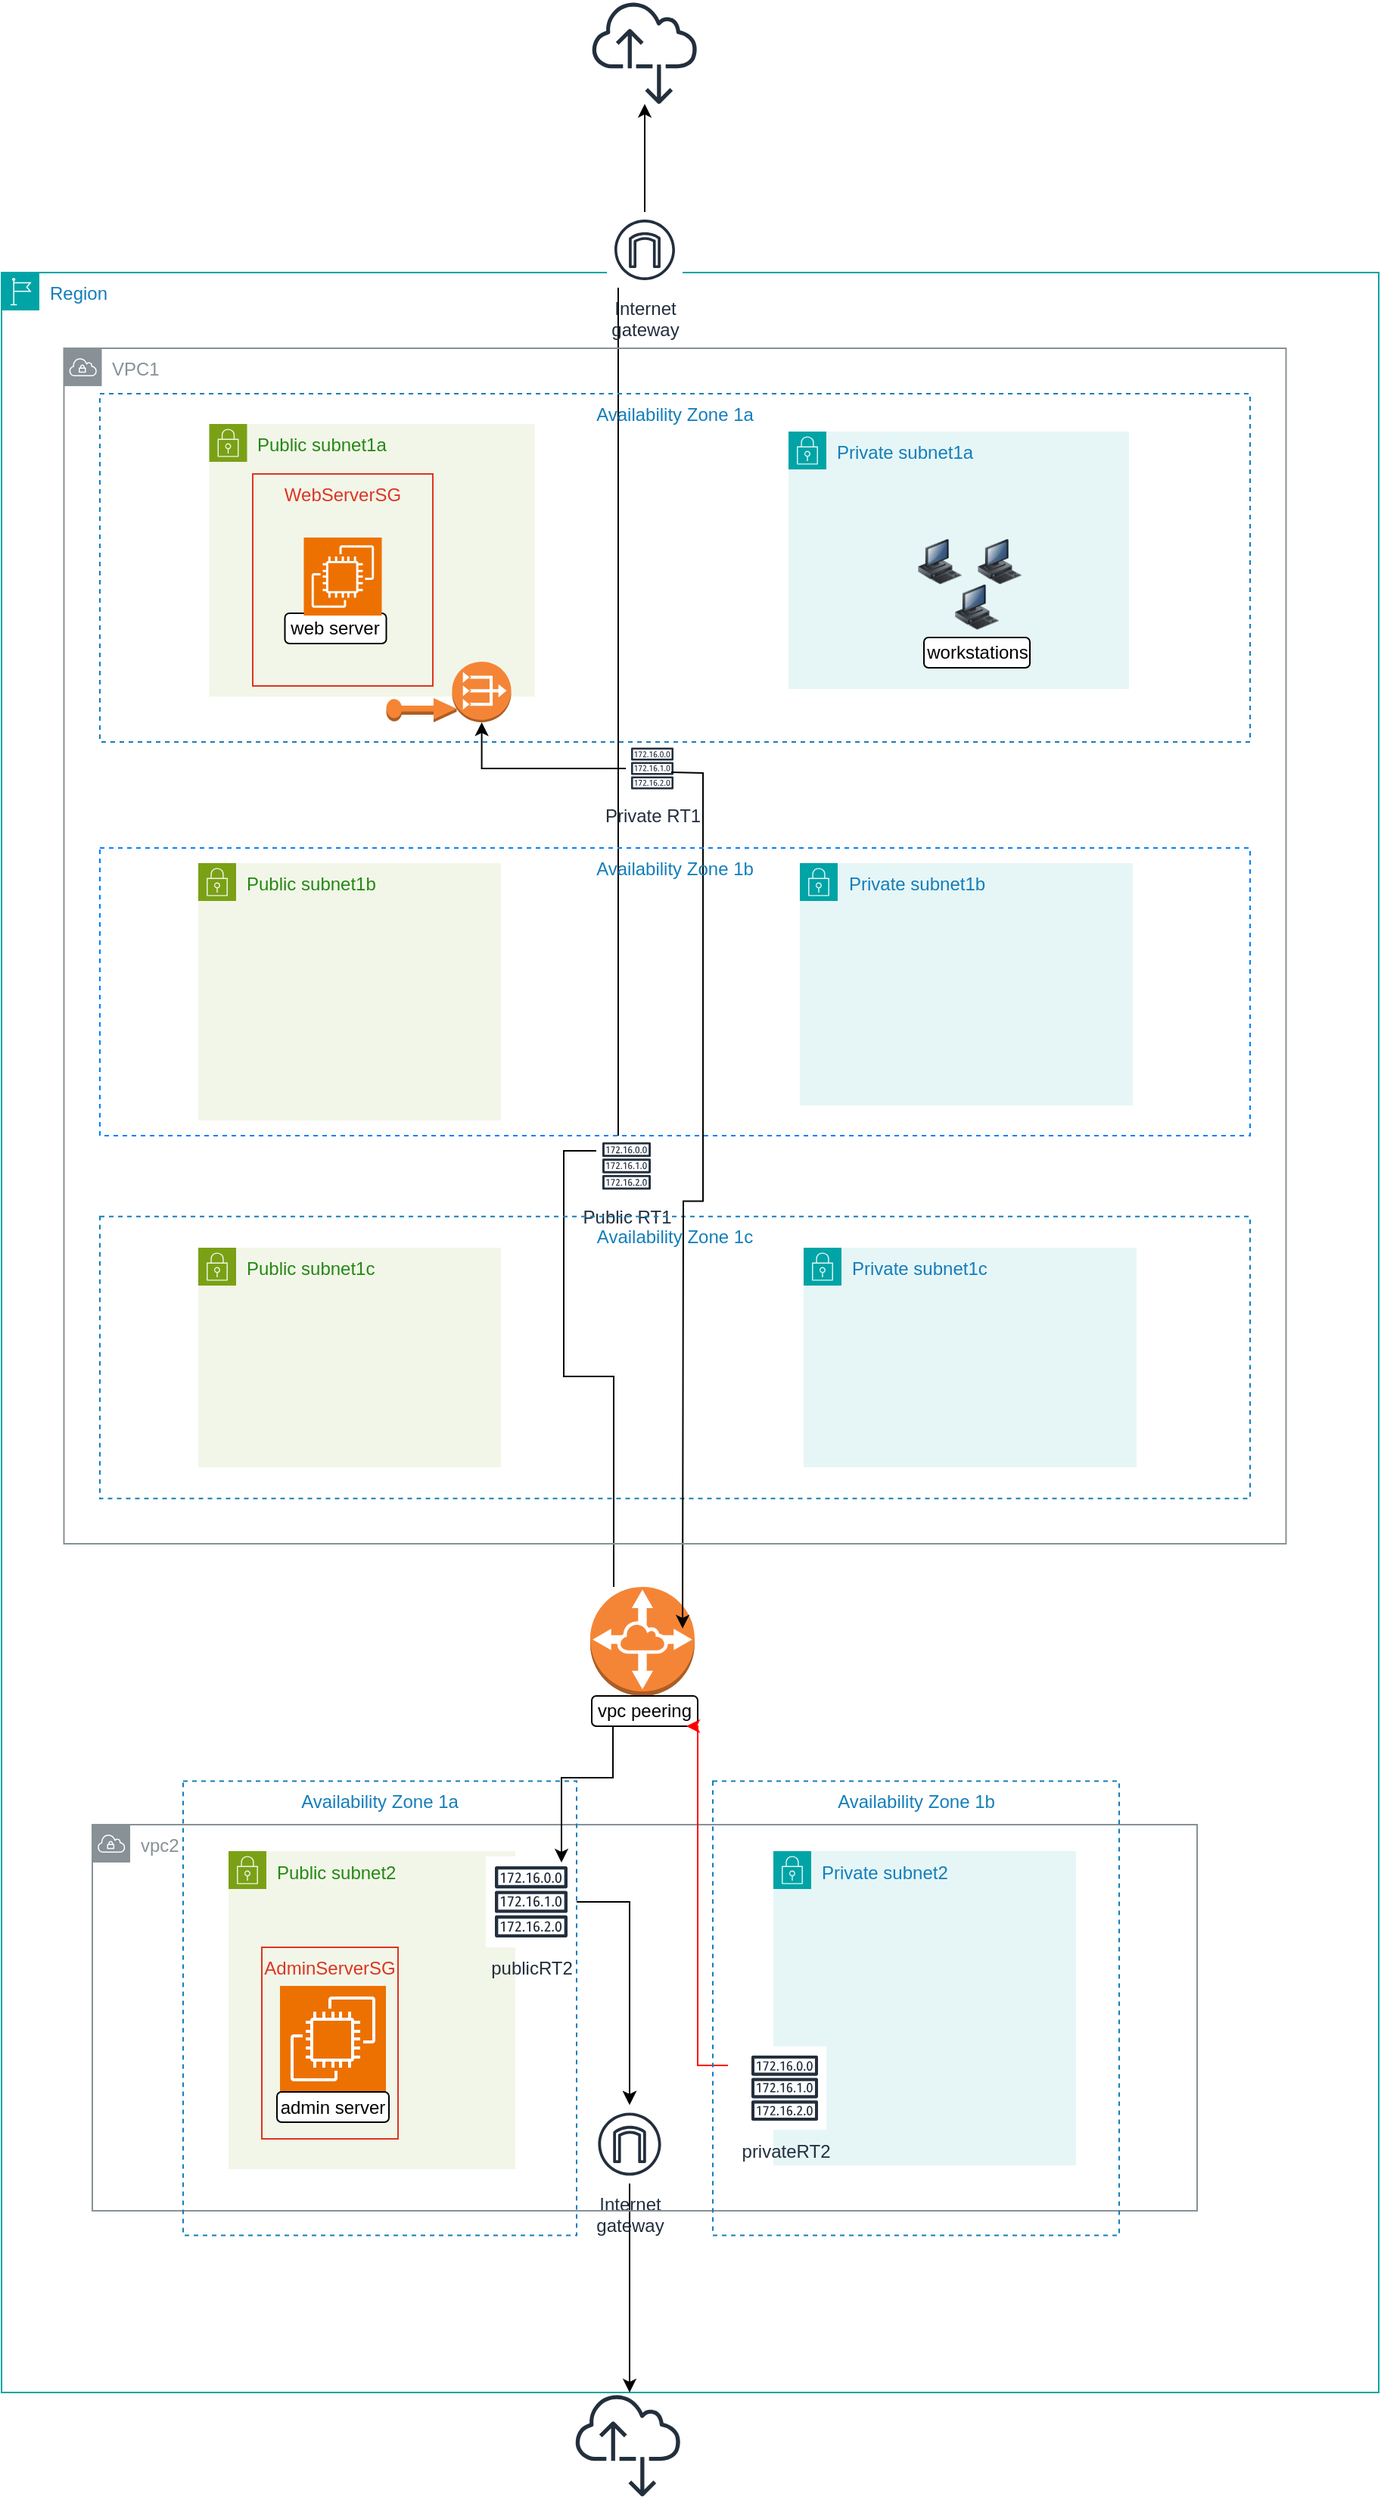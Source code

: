 <mxfile version="23.1.7" type="github">
  <diagram name="Pagina-1" id="PJHqQeVscJE3fAsvbVZz">
    <mxGraphModel dx="2704" dy="526" grid="1" gridSize="10" guides="1" tooltips="1" connect="1" arrows="1" fold="1" page="1" pageScale="1" pageWidth="827" pageHeight="1169" background="#FFFFFF" math="0" shadow="0">
      <root>
        <mxCell id="0" />
        <mxCell id="1" parent="0" />
        <mxCell id="PVbMBeRZzMBnVaOnaRQ2-4" value="" style="sketch=0;outlineConnect=0;fontColor=#232F3E;gradientColor=none;fillColor=#232F3D;strokeColor=none;dashed=0;verticalLabelPosition=bottom;verticalAlign=top;align=center;html=1;fontSize=12;fontStyle=0;aspect=fixed;pointerEvents=1;shape=mxgraph.aws4.internet_alt2;" parent="1" vertex="1">
          <mxGeometry x="-870" y="140" width="70" height="70" as="geometry" />
        </mxCell>
        <mxCell id="_0UyvHpJM2_UYdEt7BVN-11" value="Region" style="points=[[0,0],[0.25,0],[0.5,0],[0.75,0],[1,0],[1,0.25],[1,0.5],[1,0.75],[1,1],[0.75,1],[0.5,1],[0.25,1],[0,1],[0,0.75],[0,0.5],[0,0.25]];outlineConnect=0;gradientColor=none;html=1;whiteSpace=wrap;fontSize=12;fontStyle=0;container=1;pointerEvents=0;collapsible=0;recursiveResize=0;shape=mxgraph.aws4.group;grIcon=mxgraph.aws4.group_region;strokeColor=#00A4A6;fillColor=none;verticalAlign=top;align=left;spacingLeft=30;fontColor=#147EBA;movable=1;resizable=1;rotatable=1;deletable=1;editable=1;locked=0;connectable=1;" parent="1" vertex="1">
          <mxGeometry x="-1260" y="320" width="910" height="1400" as="geometry" />
        </mxCell>
        <mxCell id="Dz7m19JUjk59nYBz_nPX-16" style="edgeStyle=orthogonalEdgeStyle;rounded=0;orthogonalLoop=1;jettySize=auto;html=1;" parent="_0UyvHpJM2_UYdEt7BVN-11" edge="1">
          <mxGeometry relative="1" as="geometry">
            <mxPoint x="404.5" y="868" as="sourcePoint" />
            <mxPoint x="407.5" y="580" as="targetPoint" />
            <Array as="points">
              <mxPoint x="404.5" y="729" />
              <mxPoint x="371.5" y="729" />
              <mxPoint x="371.5" y="580" />
            </Array>
          </mxGeometry>
        </mxCell>
        <mxCell id="_0UyvHpJM2_UYdEt7BVN-28" value="" style="outlineConnect=0;dashed=0;verticalLabelPosition=bottom;verticalAlign=top;align=center;html=1;shape=mxgraph.aws3.vpc_peering;fillColor=#F58536;gradientColor=none;" parent="_0UyvHpJM2_UYdEt7BVN-11" vertex="1">
          <mxGeometry x="389" y="868" width="69" height="72" as="geometry" />
        </mxCell>
        <mxCell id="_0UyvHpJM2_UYdEt7BVN-29" value="vpc peering" style="rounded=1;whiteSpace=wrap;html=1;" parent="_0UyvHpJM2_UYdEt7BVN-11" vertex="1">
          <mxGeometry x="390" y="940" width="70" height="20" as="geometry" />
        </mxCell>
        <mxCell id="Dz7m19JUjk59nYBz_nPX-51" style="edgeStyle=orthogonalEdgeStyle;rounded=0;orthogonalLoop=1;jettySize=auto;html=1;" parent="_0UyvHpJM2_UYdEt7BVN-11" edge="1">
          <mxGeometry relative="1" as="geometry">
            <mxPoint x="407.5" y="560" as="sourcePoint" />
            <mxPoint x="407.5" as="targetPoint" />
            <Array as="points">
              <mxPoint x="424.5" y="580" />
              <mxPoint x="424.5" y="580" />
            </Array>
          </mxGeometry>
        </mxCell>
        <mxCell id="MCkn7lFv3WwuSQ2sEobR-3" value="Public RT1" style="sketch=0;outlineConnect=0;fontColor=#232F3E;gradientColor=none;strokeColor=#232F3E;fillColor=#ffffff;dashed=0;verticalLabelPosition=bottom;verticalAlign=top;align=center;html=1;fontSize=12;fontStyle=0;aspect=fixed;shape=mxgraph.aws4.resourceIcon;resIcon=mxgraph.aws4.route_table;" parent="_0UyvHpJM2_UYdEt7BVN-11" vertex="1">
          <mxGeometry x="393" y="570" width="40" height="40" as="geometry" />
        </mxCell>
        <mxCell id="Sj0KoQw-8R_YdXfJVcrg-53" value="Public subnet1a" style="points=[[0,0],[0.25,0],[0.5,0],[0.75,0],[1,0],[1,0.25],[1,0.5],[1,0.75],[1,1],[0.75,1],[0.5,1],[0.25,1],[0,1],[0,0.75],[0,0.5],[0,0.25]];outlineConnect=0;gradientColor=none;html=1;whiteSpace=wrap;fontSize=12;fontStyle=0;container=1;pointerEvents=0;collapsible=0;recursiveResize=0;shape=mxgraph.aws4.group;grIcon=mxgraph.aws4.group_security_group;grStroke=0;strokeColor=#7AA116;fillColor=#F2F6E8;verticalAlign=top;align=left;spacingLeft=30;fontColor=#248814;dashed=0;" parent="_0UyvHpJM2_UYdEt7BVN-11" vertex="1">
          <mxGeometry x="137.25" y="100" width="215" height="180" as="geometry" />
        </mxCell>
        <mxCell id="Sj0KoQw-8R_YdXfJVcrg-14" value="web server" style="rounded=1;whiteSpace=wrap;html=1;" parent="Sj0KoQw-8R_YdXfJVcrg-53" vertex="1">
          <mxGeometry x="50" y="125" width="67" height="20" as="geometry" />
        </mxCell>
        <mxCell id="Sj0KoQw-8R_YdXfJVcrg-42" value="" style="outlineConnect=0;dashed=0;verticalLabelPosition=bottom;verticalAlign=top;align=center;html=1;shape=mxgraph.aws3.vpc_nat_gateway;fillColor=#F58536;gradientColor=none;" parent="Sj0KoQw-8R_YdXfJVcrg-53" vertex="1">
          <mxGeometry x="160.5" y="157" width="39" height="40" as="geometry" />
        </mxCell>
        <mxCell id="MCkn7lFv3WwuSQ2sEobR-1" value="" style="outlineConnect=0;dashed=0;verticalLabelPosition=bottom;verticalAlign=top;align=center;html=1;shape=mxgraph.aws3.elastic_ip;fillColor=#F58534;gradientColor=none;" parent="Sj0KoQw-8R_YdXfJVcrg-53" vertex="1">
          <mxGeometry x="117" y="181" width="46.5" height="16" as="geometry" />
        </mxCell>
        <mxCell id="Sj0KoQw-8R_YdXfJVcrg-65" value="" style="sketch=0;points=[[0,0,0],[0.25,0,0],[0.5,0,0],[0.75,0,0],[1,0,0],[0,1,0],[0.25,1,0],[0.5,1,0],[0.75,1,0],[1,1,0],[0,0.25,0],[0,0.5,0],[0,0.75,0],[1,0.25,0],[1,0.5,0],[1,0.75,0]];outlineConnect=0;fontColor=#232F3E;fillColor=#ED7100;strokeColor=#ffffff;dashed=0;verticalLabelPosition=bottom;verticalAlign=top;align=center;html=1;fontSize=12;fontStyle=0;aspect=fixed;shape=mxgraph.aws4.resourceIcon;resIcon=mxgraph.aws4.ec2;" parent="Sj0KoQw-8R_YdXfJVcrg-53" vertex="1">
          <mxGeometry x="62.5" y="75" width="51.5" height="51.5" as="geometry" />
        </mxCell>
        <mxCell id="Sj0KoQw-8R_YdXfJVcrg-73" value="WebServerSG" style="fillColor=none;strokeColor=#DD3522;verticalAlign=top;fontStyle=0;fontColor=#DD3522;whiteSpace=wrap;html=1;" parent="Sj0KoQw-8R_YdXfJVcrg-53" vertex="1">
          <mxGeometry x="28.75" y="33" width="119" height="140" as="geometry" />
        </mxCell>
        <mxCell id="nFN0qH9Q3qQGWHZ8weUC-7" value="Private subnet1a" style="points=[[0,0],[0.25,0],[0.5,0],[0.75,0],[1,0],[1,0.25],[1,0.5],[1,0.75],[1,1],[0.75,1],[0.5,1],[0.25,1],[0,1],[0,0.75],[0,0.5],[0,0.25]];outlineConnect=0;gradientColor=none;html=1;whiteSpace=wrap;fontSize=12;fontStyle=0;container=1;pointerEvents=0;collapsible=0;recursiveResize=0;shape=mxgraph.aws4.group;grIcon=mxgraph.aws4.group_security_group;grStroke=0;strokeColor=#00A4A6;fillColor=#E6F6F7;verticalAlign=top;align=left;spacingLeft=30;fontColor=#147EBA;dashed=0;" parent="_0UyvHpJM2_UYdEt7BVN-11" vertex="1">
          <mxGeometry x="520" y="105" width="225" height="170" as="geometry" />
        </mxCell>
        <mxCell id="Sj0KoQw-8R_YdXfJVcrg-7" value="" style="image;html=1;image=img/lib/clip_art/computers/Workstation_128x128.png" parent="nFN0qH9Q3qQGWHZ8weUC-7" vertex="1">
          <mxGeometry x="119.5" y="71" width="40" height="30" as="geometry" />
        </mxCell>
        <mxCell id="Sj0KoQw-8R_YdXfJVcrg-6" value="" style="image;html=1;image=img/lib/clip_art/computers/Workstation_128x128.png" parent="nFN0qH9Q3qQGWHZ8weUC-7" vertex="1">
          <mxGeometry x="103.5" y="101" width="42" height="30" as="geometry" />
        </mxCell>
        <mxCell id="Sj0KoQw-8R_YdXfJVcrg-17" value="workstations" style="rounded=1;whiteSpace=wrap;html=1;" parent="nFN0qH9Q3qQGWHZ8weUC-7" vertex="1">
          <mxGeometry x="89.5" y="136" width="70" height="20" as="geometry" />
        </mxCell>
        <mxCell id="_0UyvHpJM2_UYdEt7BVN-24" style="edgeStyle=orthogonalEdgeStyle;rounded=0;orthogonalLoop=1;jettySize=auto;html=1;exitX=0.5;exitY=1;exitDx=0;exitDy=0;" parent="nFN0qH9Q3qQGWHZ8weUC-7" source="Sj0KoQw-8R_YdXfJVcrg-17" target="Sj0KoQw-8R_YdXfJVcrg-17" edge="1">
          <mxGeometry relative="1" as="geometry" />
        </mxCell>
        <mxCell id="Sj0KoQw-8R_YdXfJVcrg-8" value="" style="image;html=1;image=img/lib/clip_art/computers/Workstation_128x128.png" parent="nFN0qH9Q3qQGWHZ8weUC-7" vertex="1">
          <mxGeometry x="85" y="71" width="30" height="30" as="geometry" />
        </mxCell>
        <mxCell id="Dz7m19JUjk59nYBz_nPX-20" style="edgeStyle=orthogonalEdgeStyle;rounded=0;orthogonalLoop=1;jettySize=auto;html=1;" parent="_0UyvHpJM2_UYdEt7BVN-11" source="VpXMpqJgnysS3OqA2jy1-3" target="Sj0KoQw-8R_YdXfJVcrg-42" edge="1">
          <mxGeometry relative="1" as="geometry" />
        </mxCell>
        <mxCell id="VpXMpqJgnysS3OqA2jy1-3" value="Private RT1" style="sketch=0;outlineConnect=0;fontColor=#232F3E;gradientColor=none;strokeColor=#232F3E;fillColor=#ffffff;dashed=0;verticalLabelPosition=bottom;verticalAlign=top;align=center;html=1;fontSize=12;fontStyle=0;aspect=fixed;shape=mxgraph.aws4.resourceIcon;resIcon=mxgraph.aws4.route_table;" parent="_0UyvHpJM2_UYdEt7BVN-11" vertex="1">
          <mxGeometry x="412.5" y="310" width="35" height="35" as="geometry" />
        </mxCell>
        <mxCell id="Sj0KoQw-8R_YdXfJVcrg-54" value="Public subnet2" style="points=[[0,0],[0.25,0],[0.5,0],[0.75,0],[1,0],[1,0.25],[1,0.5],[1,0.75],[1,1],[0.75,1],[0.5,1],[0.25,1],[0,1],[0,0.75],[0,0.5],[0,0.25]];outlineConnect=0;gradientColor=none;html=1;whiteSpace=wrap;fontSize=12;fontStyle=0;container=1;pointerEvents=0;collapsible=0;recursiveResize=0;shape=mxgraph.aws4.group;grIcon=mxgraph.aws4.group_security_group;grStroke=0;strokeColor=#7AA116;fillColor=#F2F6E8;verticalAlign=top;align=left;spacingLeft=30;fontColor=#248814;dashed=0;" parent="_0UyvHpJM2_UYdEt7BVN-11" vertex="1">
          <mxGeometry x="150" y="1042.5" width="189.5" height="210" as="geometry" />
        </mxCell>
        <mxCell id="Sj0KoQw-8R_YdXfJVcrg-72" value="AdminServerSG" style="fillColor=none;strokeColor=#DD3522;verticalAlign=top;fontStyle=0;fontColor=#DD3522;whiteSpace=wrap;html=1;" parent="Sj0KoQw-8R_YdXfJVcrg-54" vertex="1">
          <mxGeometry x="22" y="63.5" width="90" height="126.5" as="geometry" />
        </mxCell>
        <mxCell id="Sj0KoQw-8R_YdXfJVcrg-69" value="" style="sketch=0;points=[[0,0,0],[0.25,0,0],[0.5,0,0],[0.75,0,0],[1,0,0],[0,1,0],[0.25,1,0],[0.5,1,0],[0.75,1,0],[1,1,0],[0,0.25,0],[0,0.5,0],[0,0.75,0],[1,0.25,0],[1,0.5,0],[1,0.75,0]];outlineConnect=0;fontColor=#232F3E;fillColor=#ED7100;strokeColor=#ffffff;dashed=0;verticalLabelPosition=bottom;verticalAlign=top;align=center;html=1;fontSize=12;fontStyle=0;aspect=fixed;shape=mxgraph.aws4.resourceIcon;resIcon=mxgraph.aws4.ec2;" parent="Sj0KoQw-8R_YdXfJVcrg-54" vertex="1">
          <mxGeometry x="34" y="89" width="70" height="70" as="geometry" />
        </mxCell>
        <mxCell id="Sj0KoQw-8R_YdXfJVcrg-16" value="admin server" style="rounded=1;whiteSpace=wrap;html=1;" parent="Sj0KoQw-8R_YdXfJVcrg-54" vertex="1">
          <mxGeometry x="32" y="159" width="74" height="20" as="geometry" />
        </mxCell>
        <mxCell id="Dz7m19JUjk59nYBz_nPX-3" style="edgeStyle=orthogonalEdgeStyle;rounded=0;orthogonalLoop=1;jettySize=auto;html=1;" parent="_0UyvHpJM2_UYdEt7BVN-11" source="8tDBMUT1Fk7rWq1yRiBQ-18" target="_0UyvHpJM2_UYdEt7BVN-11" edge="1">
          <mxGeometry relative="1" as="geometry">
            <Array as="points">
              <mxPoint x="420" y="1220" />
              <mxPoint x="420" y="1220" />
            </Array>
          </mxGeometry>
        </mxCell>
        <mxCell id="8tDBMUT1Fk7rWq1yRiBQ-18" value="Internet&#xa;gateway" style="sketch=0;outlineConnect=0;fontColor=#232F3E;gradientColor=none;strokeColor=#232F3E;fillColor=#ffffff;dashed=0;verticalLabelPosition=bottom;verticalAlign=top;align=center;html=1;fontSize=12;fontStyle=0;aspect=fixed;shape=mxgraph.aws4.resourceIcon;resIcon=mxgraph.aws4.internet_gateway;" parent="_0UyvHpJM2_UYdEt7BVN-11" vertex="1">
          <mxGeometry x="389" y="1210" width="52" height="52" as="geometry" />
        </mxCell>
        <mxCell id="Sj0KoQw-8R_YdXfJVcrg-52" value="Private subnet2" style="points=[[0,0],[0.25,0],[0.5,0],[0.75,0],[1,0],[1,0.25],[1,0.5],[1,0.75],[1,1],[0.75,1],[0.5,1],[0.25,1],[0,1],[0,0.75],[0,0.5],[0,0.25]];outlineConnect=0;gradientColor=none;html=1;whiteSpace=wrap;fontSize=12;fontStyle=0;container=1;pointerEvents=0;collapsible=0;recursiveResize=0;shape=mxgraph.aws4.group;grIcon=mxgraph.aws4.group_security_group;grStroke=0;strokeColor=#00A4A6;fillColor=#E6F6F7;verticalAlign=top;align=left;spacingLeft=30;fontColor=#147EBA;dashed=0;" parent="_0UyvHpJM2_UYdEt7BVN-11" vertex="1">
          <mxGeometry x="510" y="1042.5" width="200" height="207.5" as="geometry" />
        </mxCell>
        <mxCell id="8tDBMUT1Fk7rWq1yRiBQ-22" value="privateRT2" style="sketch=0;outlineConnect=0;fontColor=#232F3E;gradientColor=none;strokeColor=#232F3E;fillColor=#ffffff;dashed=0;verticalLabelPosition=bottom;verticalAlign=top;align=center;html=1;fontSize=12;fontStyle=0;aspect=fixed;shape=mxgraph.aws4.resourceIcon;resIcon=mxgraph.aws4.route_table;" parent="Sj0KoQw-8R_YdXfJVcrg-52" vertex="1">
          <mxGeometry x="-20" y="129" width="55" height="55" as="geometry" />
        </mxCell>
        <mxCell id="Dz7m19JUjk59nYBz_nPX-29" value="" style="edgeStyle=orthogonalEdgeStyle;rounded=0;orthogonalLoop=1;jettySize=auto;html=1;" parent="_0UyvHpJM2_UYdEt7BVN-11" source="8tDBMUT1Fk7rWq1yRiBQ-23" target="8tDBMUT1Fk7rWq1yRiBQ-18" edge="1">
          <mxGeometry relative="1" as="geometry" />
        </mxCell>
        <mxCell id="Dz7m19JUjk59nYBz_nPX-52" style="edgeStyle=orthogonalEdgeStyle;rounded=0;orthogonalLoop=1;jettySize=auto;html=1;" parent="_0UyvHpJM2_UYdEt7BVN-11" source="8tDBMUT1Fk7rWq1yRiBQ-23" target="8tDBMUT1Fk7rWq1yRiBQ-18" edge="1">
          <mxGeometry relative="1" as="geometry" />
        </mxCell>
        <mxCell id="8tDBMUT1Fk7rWq1yRiBQ-23" value="publicRT2" style="sketch=0;outlineConnect=0;fontColor=#232F3E;gradientColor=none;strokeColor=#232F3E;fillColor=#ffffff;dashed=0;verticalLabelPosition=bottom;verticalAlign=top;align=center;html=1;fontSize=12;fontStyle=0;aspect=fixed;shape=mxgraph.aws4.resourceIcon;resIcon=mxgraph.aws4.route_table;" parent="_0UyvHpJM2_UYdEt7BVN-11" vertex="1">
          <mxGeometry x="320" y="1046" width="60" height="60" as="geometry" />
        </mxCell>
        <mxCell id="_0UyvHpJM2_UYdEt7BVN-15" value="vpc2" style="sketch=0;outlineConnect=0;gradientColor=none;html=1;whiteSpace=wrap;fontSize=12;fontStyle=0;shape=mxgraph.aws4.group;grIcon=mxgraph.aws4.group_vpc;strokeColor=#879196;fillColor=none;verticalAlign=top;align=left;spacingLeft=30;fontColor=#879196;dashed=0;movable=1;resizable=1;rotatable=1;deletable=1;editable=1;locked=0;connectable=1;" parent="_0UyvHpJM2_UYdEt7BVN-11" vertex="1">
          <mxGeometry x="60" y="1025" width="730" height="255" as="geometry" />
        </mxCell>
        <mxCell id="Dz7m19JUjk59nYBz_nPX-5" style="edgeStyle=orthogonalEdgeStyle;rounded=0;orthogonalLoop=1;jettySize=auto;html=1;" parent="_0UyvHpJM2_UYdEt7BVN-11" edge="1">
          <mxGeometry relative="1" as="geometry">
            <mxPoint x="404.02" y="960" as="sourcePoint" />
            <mxPoint x="370" y="1050" as="targetPoint" />
            <Array as="points">
              <mxPoint x="404.02" y="994" />
              <mxPoint x="370.02" y="994" />
            </Array>
          </mxGeometry>
        </mxCell>
        <mxCell id="Dz7m19JUjk59nYBz_nPX-7" value="Public subnet1c" style="points=[[0,0],[0.25,0],[0.5,0],[0.75,0],[1,0],[1,0.25],[1,0.5],[1,0.75],[1,1],[0.75,1],[0.5,1],[0.25,1],[0,1],[0,0.75],[0,0.5],[0,0.25]];outlineConnect=0;gradientColor=none;html=1;whiteSpace=wrap;fontSize=12;fontStyle=0;container=1;pointerEvents=0;collapsible=0;recursiveResize=0;shape=mxgraph.aws4.group;grIcon=mxgraph.aws4.group_security_group;grStroke=0;strokeColor=#7AA116;fillColor=#F2F6E8;verticalAlign=top;align=left;spacingLeft=30;fontColor=#248814;dashed=0;" parent="_0UyvHpJM2_UYdEt7BVN-11" vertex="1">
          <mxGeometry x="130" y="644" width="200" height="145" as="geometry" />
        </mxCell>
        <mxCell id="Dz7m19JUjk59nYBz_nPX-6" value="Private subnet1c" style="points=[[0,0],[0.25,0],[0.5,0],[0.75,0],[1,0],[1,0.25],[1,0.5],[1,0.75],[1,1],[0.75,1],[0.5,1],[0.25,1],[0,1],[0,0.75],[0,0.5],[0,0.25]];outlineConnect=0;gradientColor=none;html=1;whiteSpace=wrap;fontSize=12;fontStyle=0;container=1;pointerEvents=0;collapsible=0;recursiveResize=0;shape=mxgraph.aws4.group;grIcon=mxgraph.aws4.group_security_group;grStroke=0;strokeColor=#00A4A6;fillColor=#E6F6F7;verticalAlign=top;align=left;spacingLeft=30;fontColor=#147EBA;dashed=0;" parent="_0UyvHpJM2_UYdEt7BVN-11" vertex="1">
          <mxGeometry x="530" y="644" width="220" height="145" as="geometry" />
        </mxCell>
        <mxCell id="Dz7m19JUjk59nYBz_nPX-13" value="Public subnet1b" style="points=[[0,0],[0.25,0],[0.5,0],[0.75,0],[1,0],[1,0.25],[1,0.5],[1,0.75],[1,1],[0.75,1],[0.5,1],[0.25,1],[0,1],[0,0.75],[0,0.5],[0,0.25]];outlineConnect=0;gradientColor=none;html=1;whiteSpace=wrap;fontSize=12;fontStyle=0;container=1;pointerEvents=0;collapsible=0;recursiveResize=0;shape=mxgraph.aws4.group;grIcon=mxgraph.aws4.group_security_group;grStroke=0;strokeColor=#7AA116;fillColor=#F2F6E8;verticalAlign=top;align=left;spacingLeft=30;fontColor=#248814;dashed=0;" parent="_0UyvHpJM2_UYdEt7BVN-11" vertex="1">
          <mxGeometry x="130" y="390" width="200" height="170" as="geometry" />
        </mxCell>
        <mxCell id="Dz7m19JUjk59nYBz_nPX-14" value="Private subnet1b" style="points=[[0,0],[0.25,0],[0.5,0],[0.75,0],[1,0],[1,0.25],[1,0.5],[1,0.75],[1,1],[0.75,1],[0.5,1],[0.25,1],[0,1],[0,0.75],[0,0.5],[0,0.25]];outlineConnect=0;gradientColor=none;html=1;whiteSpace=wrap;fontSize=12;fontStyle=0;container=1;pointerEvents=0;collapsible=0;recursiveResize=0;shape=mxgraph.aws4.group;grIcon=mxgraph.aws4.group_security_group;grStroke=0;strokeColor=#00A4A6;fillColor=#E6F6F7;verticalAlign=top;align=left;spacingLeft=30;fontColor=#147EBA;dashed=0;" parent="_0UyvHpJM2_UYdEt7BVN-11" vertex="1">
          <mxGeometry x="527.5" y="390" width="220" height="160" as="geometry" />
        </mxCell>
        <mxCell id="Dz7m19JUjk59nYBz_nPX-27" style="edgeStyle=orthogonalEdgeStyle;rounded=0;orthogonalLoop=1;jettySize=auto;html=1;entryX=0.75;entryY=1;entryDx=0;entryDy=0;strokeColor=#ff0000;" parent="_0UyvHpJM2_UYdEt7BVN-11" edge="1">
          <mxGeometry relative="1" as="geometry">
            <mxPoint x="480" y="1184" as="sourcePoint" />
            <mxPoint x="452.5" y="960" as="targetPoint" />
            <Array as="points">
              <mxPoint x="460" y="1184" />
              <mxPoint x="460" y="960" />
            </Array>
          </mxGeometry>
        </mxCell>
        <mxCell id="Dz7m19JUjk59nYBz_nPX-8" value="Availability Zone 1c" style="fillColor=none;strokeColor=#147EBA;dashed=1;verticalAlign=top;fontStyle=0;fontColor=#147EBA;whiteSpace=wrap;html=1;" parent="_0UyvHpJM2_UYdEt7BVN-11" vertex="1">
          <mxGeometry x="65" y="623.37" width="760" height="186.25" as="geometry" />
        </mxCell>
        <mxCell id="_0UyvHpJM2_UYdEt7BVN-17" value="Availability Zone 1a" style="fillColor=none;strokeColor=#147EBA;verticalAlign=top;fontStyle=0;fontColor=#147EBA;whiteSpace=wrap;html=1;dashed=1;movable=1;resizable=1;rotatable=1;deletable=1;editable=1;locked=0;connectable=1;" parent="_0UyvHpJM2_UYdEt7BVN-11" vertex="1">
          <mxGeometry x="65" y="80" width="760" height="230" as="geometry" />
        </mxCell>
        <mxCell id="Dz7m19JUjk59nYBz_nPX-50" style="edgeStyle=orthogonalEdgeStyle;rounded=0;orthogonalLoop=1;jettySize=auto;html=1;strokeColor=#000000;shadow=0;" parent="_0UyvHpJM2_UYdEt7BVN-11" edge="1">
          <mxGeometry relative="1" as="geometry">
            <mxPoint x="442.5" y="330" as="sourcePoint" />
            <mxPoint x="450" y="895.44" as="targetPoint" />
          </mxGeometry>
        </mxCell>
        <mxCell id="_0UyvHpJM2_UYdEt7BVN-19" value="Availability Zone 1b" style="fillColor=none;strokeColor=#0080ff;verticalAlign=top;fontStyle=0;fontColor=#147EBA;whiteSpace=wrap;html=1;dashed=1;" parent="_0UyvHpJM2_UYdEt7BVN-11" vertex="1">
          <mxGeometry x="65" y="380" width="760" height="190" as="geometry" />
        </mxCell>
        <mxCell id="Y8i-JmWOrCgMs_T9cGUN-2" value="Availability Zone 1a" style="fillColor=none;strokeColor=#147EBA;dashed=1;verticalAlign=top;fontStyle=0;fontColor=#147EBA;whiteSpace=wrap;html=1;movable=1;resizable=1;rotatable=1;deletable=1;editable=1;locked=0;connectable=1;" parent="_0UyvHpJM2_UYdEt7BVN-11" vertex="1">
          <mxGeometry x="120" y="996.25" width="260" height="300" as="geometry" />
        </mxCell>
        <mxCell id="_0UyvHpJM2_UYdEt7BVN-21" value="Availability Zone 1b" style="fillColor=none;strokeColor=#147EBA;dashed=1;verticalAlign=top;fontStyle=0;fontColor=#147EBA;whiteSpace=wrap;html=1;" parent="_0UyvHpJM2_UYdEt7BVN-11" vertex="1">
          <mxGeometry x="470" y="996.25" width="268.5" height="300" as="geometry" />
        </mxCell>
        <mxCell id="_0UyvHpJM2_UYdEt7BVN-14" value="VPC1" style="sketch=0;outlineConnect=0;gradientColor=none;html=1;whiteSpace=wrap;fontSize=12;fontStyle=0;shape=mxgraph.aws4.group;grIcon=mxgraph.aws4.group_vpc;strokeColor=#879196;fillColor=none;verticalAlign=top;align=left;spacingLeft=30;fontColor=#879196;dashed=0;movable=1;resizable=1;rotatable=1;deletable=1;editable=1;locked=0;connectable=1;" parent="_0UyvHpJM2_UYdEt7BVN-11" vertex="1">
          <mxGeometry x="41.25" y="50" width="807.5" height="789.5" as="geometry" />
        </mxCell>
        <mxCell id="r2skP4YST0uJ2uLN2XHx-3" style="edgeStyle=orthogonalEdgeStyle;rounded=0;orthogonalLoop=1;jettySize=auto;html=1;" parent="1" source="PVbMBeRZzMBnVaOnaRQ2-1" target="PVbMBeRZzMBnVaOnaRQ2-4" edge="1">
          <mxGeometry relative="1" as="geometry" />
        </mxCell>
        <mxCell id="8tDBMUT1Fk7rWq1yRiBQ-33" value="" style="sketch=0;outlineConnect=0;fontColor=#232F3E;gradientColor=none;fillColor=#232F3D;strokeColor=none;dashed=0;verticalLabelPosition=bottom;verticalAlign=top;align=center;html=1;fontSize=12;fontStyle=0;aspect=fixed;pointerEvents=1;shape=mxgraph.aws4.internet_alt2;" parent="1" vertex="1">
          <mxGeometry x="-881" y="1720" width="70" height="70" as="geometry" />
        </mxCell>
        <mxCell id="PVbMBeRZzMBnVaOnaRQ2-1" value="Internet&#xa;gateway" style="sketch=0;outlineConnect=0;fontColor=#232F3E;gradientColor=none;strokeColor=#232F3E;fillColor=#ffffff;dashed=0;verticalLabelPosition=bottom;verticalAlign=top;align=center;html=1;fontSize=12;fontStyle=0;aspect=fixed;shape=mxgraph.aws4.resourceIcon;resIcon=mxgraph.aws4.internet_gateway;" parent="1" vertex="1">
          <mxGeometry x="-860" y="280" width="50" height="50" as="geometry" />
        </mxCell>
      </root>
    </mxGraphModel>
  </diagram>
</mxfile>

